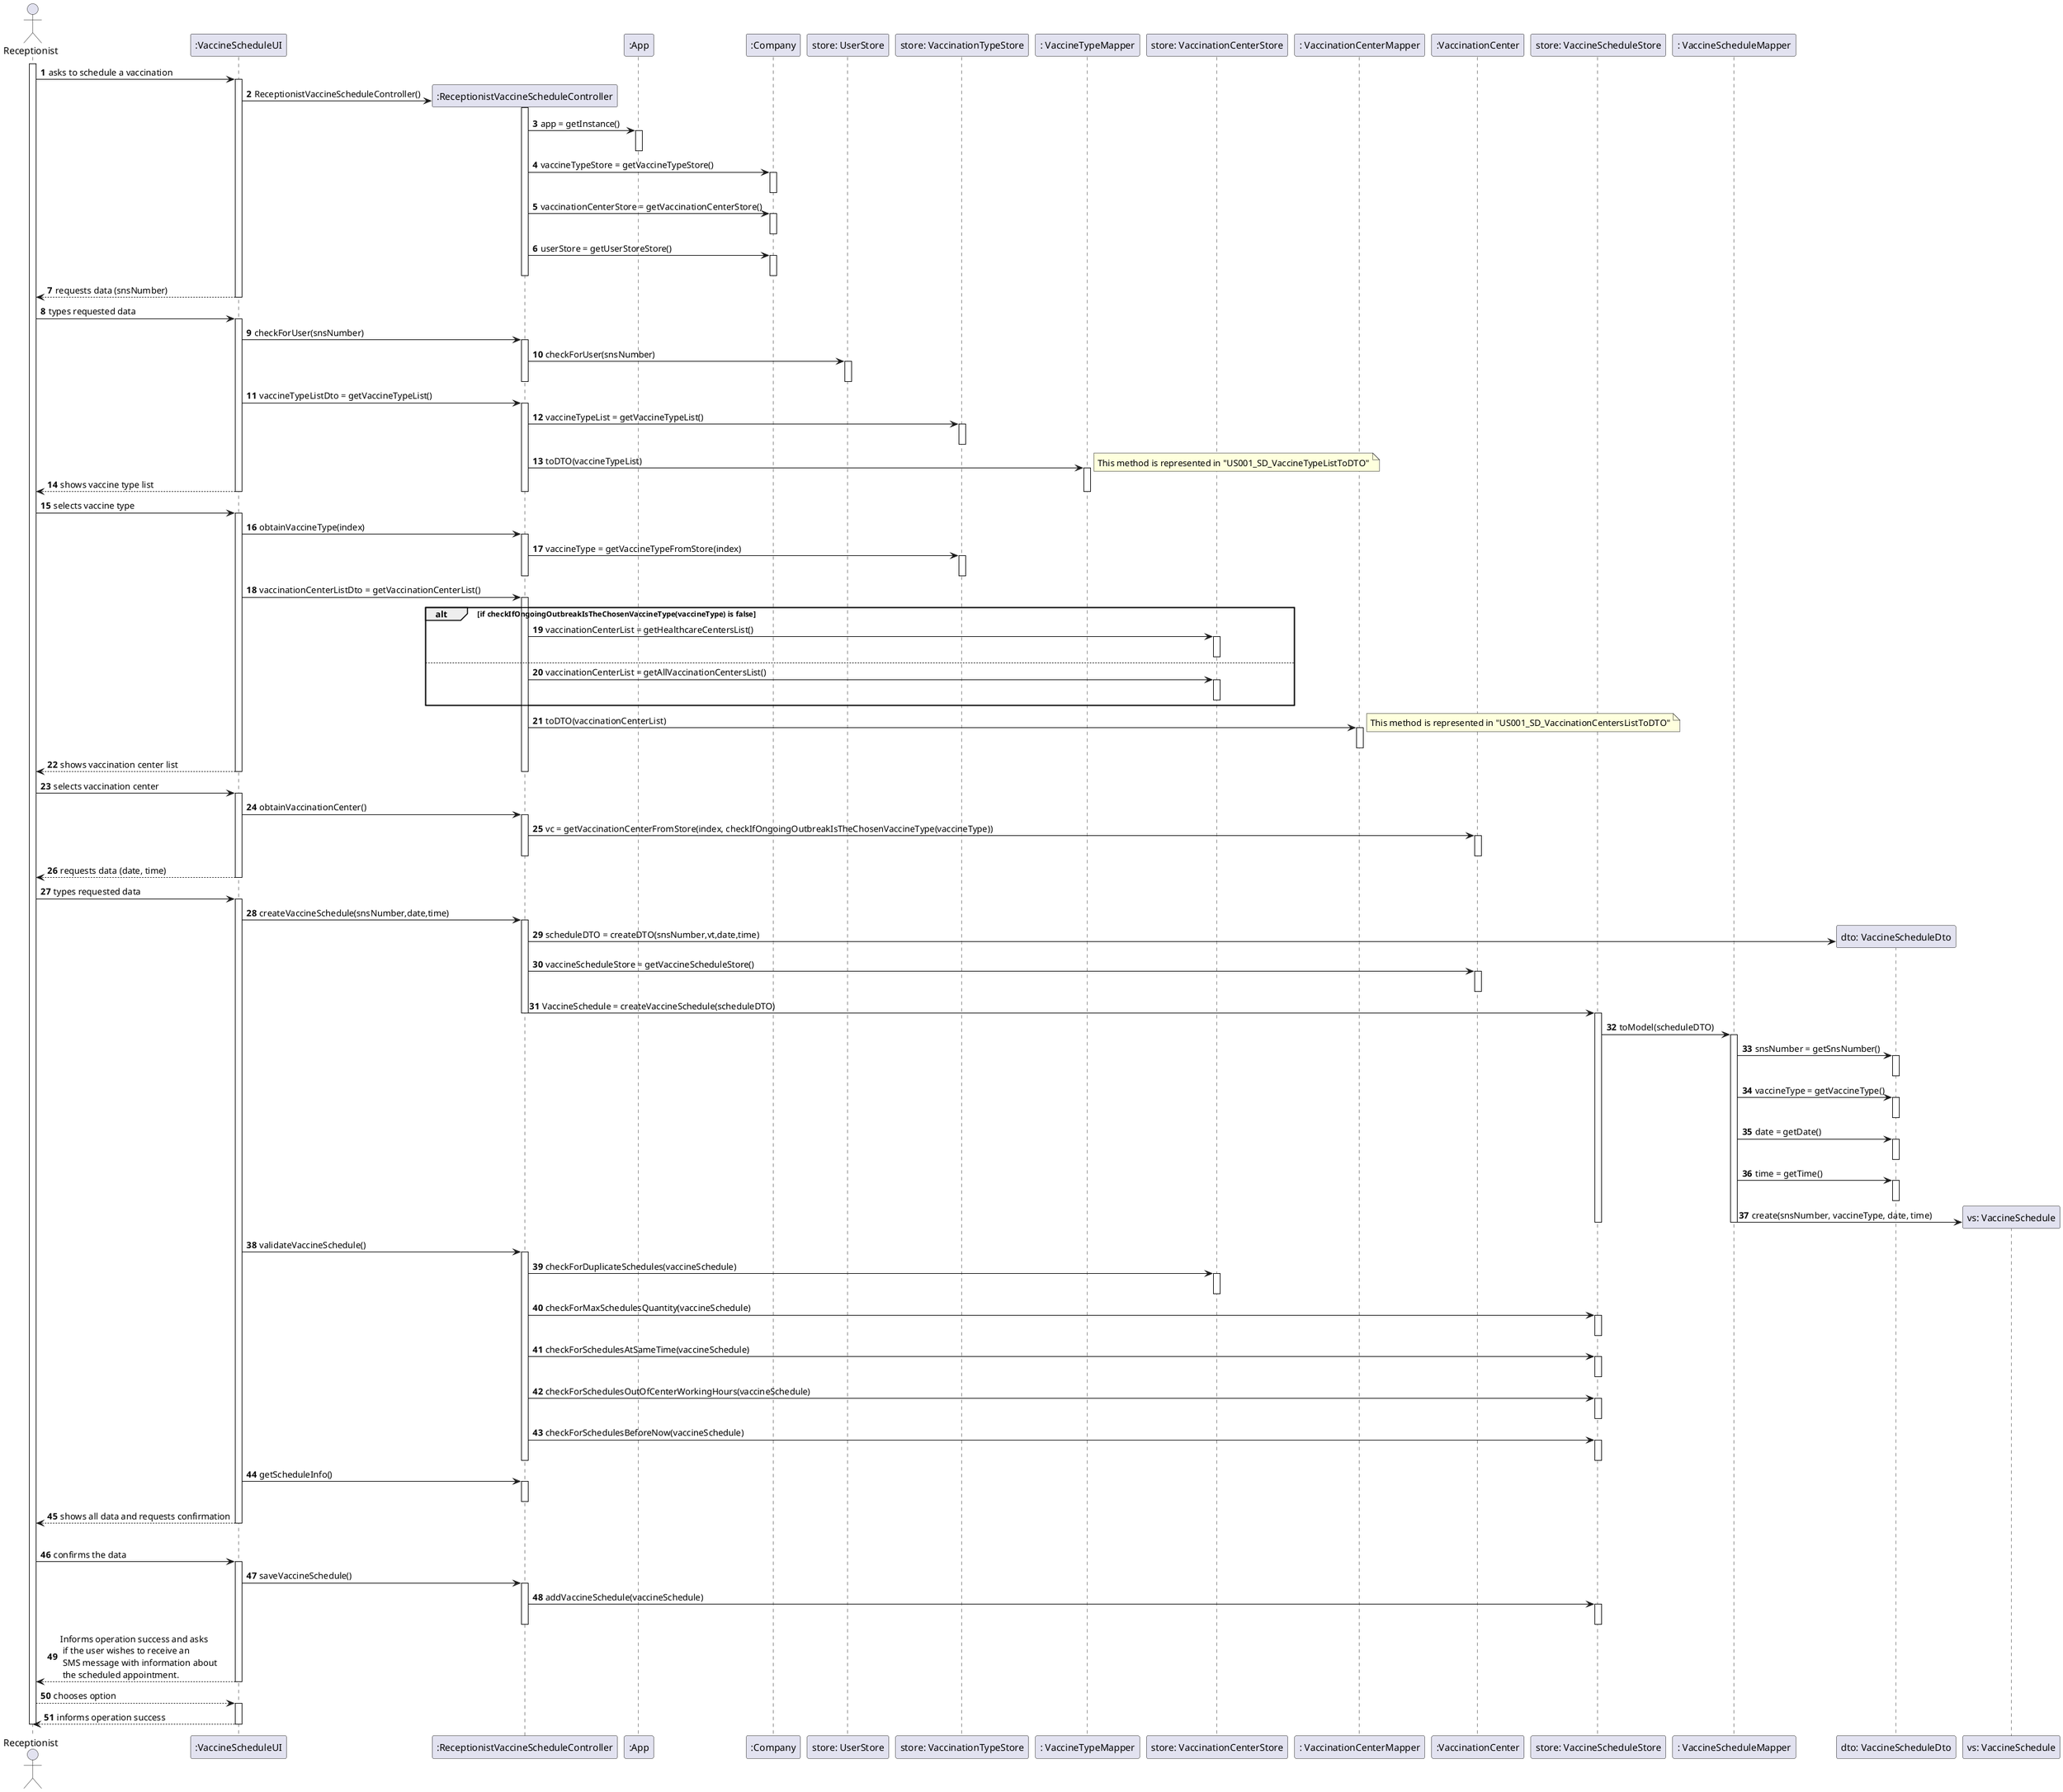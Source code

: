 @startuml
autonumber
'hide footbox
actor "Receptionist" as Rec
participant ":VaccineScheduleUI" as UI
participant ":ReceptionistVaccineScheduleController" as CTRL
participant ":App" as APP
participant ":Company" as COMP
participant "store: UserStore" as SU
participant "store: VaccinationTypeStore" as SVT
participant ": VaccineTypeMapper" as MVT
participant "store: VaccinationCenterStore" as SVC
participant ": VaccinationCenterMapper" as MVC
participant ":VaccinationCenter" as VC
participant "store: VaccineScheduleStore" as SVS
participant ": VaccineScheduleMapper" as MVS
participant "dto: VaccineScheduleDto" as DtoVS
participant "vs: VaccineSchedule" as VS


activate Rec


Rec -> UI : asks to schedule a vaccination
activate UI
UI -> CTRL ** : ReceptionistVaccineScheduleController()
activate CTRL
CTRL -> APP : app = getInstance()
activate APP
deactivate APP
CTRL -> COMP : vaccineTypeStore = getVaccineTypeStore()
activate COMP
deactivate COMP
CTRL -> COMP : vaccinationCenterStore = getVaccinationCenterStore()
activate COMP
deactivate COMP
CTRL -> COMP : userStore = getUserStoreStore()
activate COMP
deactivate COMP
deactivate CTRL

UI --> Rec : requests data (snsNumber)
deactivate UI




Rec -> UI : types requested data
activate UI
UI -> CTRL : checkForUser(snsNumber)
activate CTRL
CTRL -> SU : checkForUser(snsNumber)
activate SU
deactivate SU
deactivate CTRL


UI -> CTRL : vaccineTypeListDto = getVaccineTypeList()
activate CTRL
CTRL -> SVT : vaccineTypeList = getVaccineTypeList()
activate SVT
deactivate SVT
CTRL -> MVT :toDTO(vaccineTypeList)
note right : This method is represented in "US001_SD_VaccineTypeListToDTO"
activate MVT
UI --> Rec : shows vaccine type list
deactivate MVT
deactivate SVT
deactivate CTRL
deactivate UI


Rec -> UI : selects vaccine type
activate UI
UI -> CTRL : obtainVaccineType(index)
activate CTRL
CTRL -> SVT : vaccineType = getVaccineTypeFromStore(index)
activate SVT
deactivate SVT
deactivate CTRL



UI -> CTRL: vaccinationCenterListDto = getVaccinationCenterList()
activate CTRL
alt if checkIfOngoingOutbreakIsTheChosenVaccineType(vaccineType) is false
CTRL -> SVC : vaccinationCenterList = getHealthcareCentersList()
activate SVC
deactivate SVC
else
CTRL -> SVC : vaccinationCenterList = getAllVaccinationCentersList()
activate SVC
deactivate SVC
end
CTRL -> MVC : toDTO(vaccinationCenterList)
note right : This method is represented in "US001_SD_VaccinationCentersListToDTO"
activate MVC
deactivate MVC
UI --> Rec : shows vaccination center list
deactivate UI
deactivate CTRL



Rec -> UI : selects vaccination center
activate UI
UI -> CTRL : obtainVaccinationCenter()
activate CTRL
CTRL -> VC : vc = getVaccinationCenterFromStore(index, checkIfOngoingOutbreakIsTheChosenVaccineType(vaccineType))
activate VC
deactivate VC
deactivate CTRL
UI --> Rec : requests data (date, time)
deactivate UI
Rec -> UI : types requested data
activate UI



UI -> CTRL : createVaccineSchedule(snsNumber,date,time)
activate CTRL
CTRL -> DtoVS ** : scheduleDTO = createDTO(snsNumber,vt,date,time)
deactivate APP
CTRL -> VC : vaccineScheduleStore = getVaccineScheduleStore()
activate VC
deactivate VC
deactivate COMP
CTRL -> SVS : VaccineSchedule = createVaccineSchedule(scheduleDTO)
deactivate CTRL
activate SVS
SVS -> MVS : toModel(scheduleDTO)
activate MVS


MVS -> DtoVS : snsNumber = getSnsNumber()
activate DtoVS
deactivate DtoVS
MVS -> DtoVS : vaccineType = getVaccineType()
activate DtoVS
deactivate DtoVS
MVS -> DtoVS : date = getDate()
activate DtoVS
deactivate DtoVS
MVS -> DtoVS : time = getTime()
activate DtoVS
deactivate DtoVS
MVS -> VS **  : create(snsNumber, vaccineType, date, time)
deactivate MVS
deactivate MVS
deactivate SVC
deactivate SVS
deactivate VC

deactivate CTRL



UI -> CTRL : validateVaccineSchedule()
activate CTRL

CTRL -> SVC : checkForDuplicateSchedules(vaccineSchedule)
activate SVC
deactivate SVC
CTRL -> SVS : checkForMaxSchedulesQuantity(vaccineSchedule)
activate SVS
deactivate SVS
CTRL -> SVS : checkForSchedulesAtSameTime(vaccineSchedule)
activate SVS
deactivate SVS
CTRL -> SVS : checkForSchedulesOutOfCenterWorkingHours(vaccineSchedule)
activate SVS
deactivate SVS
CTRL -> SVS: checkForSchedulesBeforeNow(vaccineSchedule)
activate SVS
deactivate SVS
deactivate CTRL
deactivate CTRL
UI -> CTRL : getScheduleInfo()
activate CTRL
deactivate CTRL
UI --> Rec : shows all data and requests confirmation

|||



deactivate CTRL
deactivate UI
Rec -> UI : confirms the data
activate UI
UI -> CTRL : saveVaccineSchedule()
activate CTRL
CTRL -> SVS : addVaccineSchedule(vaccineSchedule)
activate SVS
deactivate SVS




deactivate CTRL
UI --> Rec : Informs operation success and asks \n if the user wishes to receive an \n SMS message with information about \n the scheduled appointment.
deactivate UI

Rec --> UI : chooses option
activate UI
UI --> Rec : informs operation success
deactivate UI


deactivate Rec
@enduml